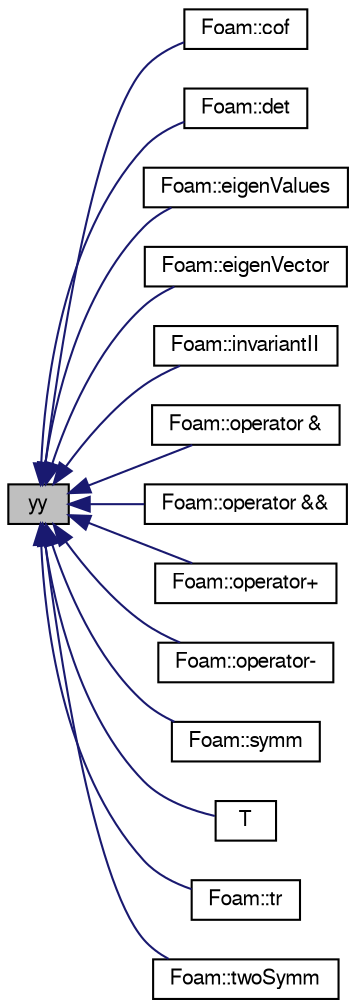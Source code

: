 digraph "yy"
{
  bgcolor="transparent";
  edge [fontname="FreeSans",fontsize="10",labelfontname="FreeSans",labelfontsize="10"];
  node [fontname="FreeSans",fontsize="10",shape=record];
  rankdir="LR";
  Node69 [label="yy",height=0.2,width=0.4,color="black", fillcolor="grey75", style="filled", fontcolor="black"];
  Node69 -> Node70 [dir="back",color="midnightblue",fontsize="10",style="solid",fontname="FreeSans"];
  Node70 [label="Foam::cof",height=0.2,width=0.4,color="black",URL="$a21124.html#aa7e59d18bd5fd20a5b77e7cd6b071f4e",tooltip="Return the cofactor tensor of a tensor. "];
  Node69 -> Node71 [dir="back",color="midnightblue",fontsize="10",style="solid",fontname="FreeSans"];
  Node71 [label="Foam::det",height=0.2,width=0.4,color="black",URL="$a21124.html#ab0c3ce50691859633a66ba182575ce47",tooltip="Return the determinant of a tensor. "];
  Node69 -> Node72 [dir="back",color="midnightblue",fontsize="10",style="solid",fontname="FreeSans"];
  Node72 [label="Foam::eigenValues",height=0.2,width=0.4,color="black",URL="$a21124.html#aac6d1f9aba52c2abcb02c6902d3fc7b8"];
  Node69 -> Node73 [dir="back",color="midnightblue",fontsize="10",style="solid",fontname="FreeSans"];
  Node73 [label="Foam::eigenVector",height=0.2,width=0.4,color="black",URL="$a21124.html#a89261dd15b36b102373321fd8cc97ea4"];
  Node69 -> Node74 [dir="back",color="midnightblue",fontsize="10",style="solid",fontname="FreeSans"];
  Node74 [label="Foam::invariantII",height=0.2,width=0.4,color="black",URL="$a21124.html#a12278b90ee630ffcc2afeea2720df369",tooltip="Return the 2nd invariant of a tensor. "];
  Node69 -> Node75 [dir="back",color="midnightblue",fontsize="10",style="solid",fontname="FreeSans"];
  Node75 [label="Foam::operator &",height=0.2,width=0.4,color="black",URL="$a21124.html#acdae70ac74aa55b021e8244dc28e1753",tooltip="Inner-product between two tensors. "];
  Node69 -> Node76 [dir="back",color="midnightblue",fontsize="10",style="solid",fontname="FreeSans"];
  Node76 [label="Foam::operator &&",height=0.2,width=0.4,color="black",URL="$a21124.html#aa6d1a6a47c54c34f8c409f6f7bba76b1",tooltip="Double-dot-product between a spherical tensor and a tensor. "];
  Node69 -> Node77 [dir="back",color="midnightblue",fontsize="10",style="solid",fontname="FreeSans"];
  Node77 [label="Foam::operator+",height=0.2,width=0.4,color="black",URL="$a21124.html#a0dd9b970ddc9d0c8c07ef3f4c4acacdb"];
  Node69 -> Node78 [dir="back",color="midnightblue",fontsize="10",style="solid",fontname="FreeSans"];
  Node78 [label="Foam::operator-",height=0.2,width=0.4,color="black",URL="$a21124.html#a6c5451ca4a2306538a113ccc1fb09a86"];
  Node69 -> Node79 [dir="back",color="midnightblue",fontsize="10",style="solid",fontname="FreeSans"];
  Node79 [label="Foam::symm",height=0.2,width=0.4,color="black",URL="$a21124.html#a53c4767e50ef234110633f7477d983ab",tooltip="Return the symmetric part of a tensor. "];
  Node69 -> Node80 [dir="back",color="midnightblue",fontsize="10",style="solid",fontname="FreeSans"];
  Node80 [label="T",height=0.2,width=0.4,color="black",URL="$a28390.html#a08b52569ddb237e134d1975bb035ab87",tooltip="Transpose. "];
  Node69 -> Node81 [dir="back",color="midnightblue",fontsize="10",style="solid",fontname="FreeSans"];
  Node81 [label="Foam::tr",height=0.2,width=0.4,color="black",URL="$a21124.html#aa2fdde5ce2fa5587342c5c2535680476",tooltip="Return the trace of a tensor. "];
  Node69 -> Node82 [dir="back",color="midnightblue",fontsize="10",style="solid",fontname="FreeSans"];
  Node82 [label="Foam::twoSymm",height=0.2,width=0.4,color="black",URL="$a21124.html#a11dc4841fbe5bb4e854b1be655d21919",tooltip="Return the twice the symmetric part of a tensor. "];
}
